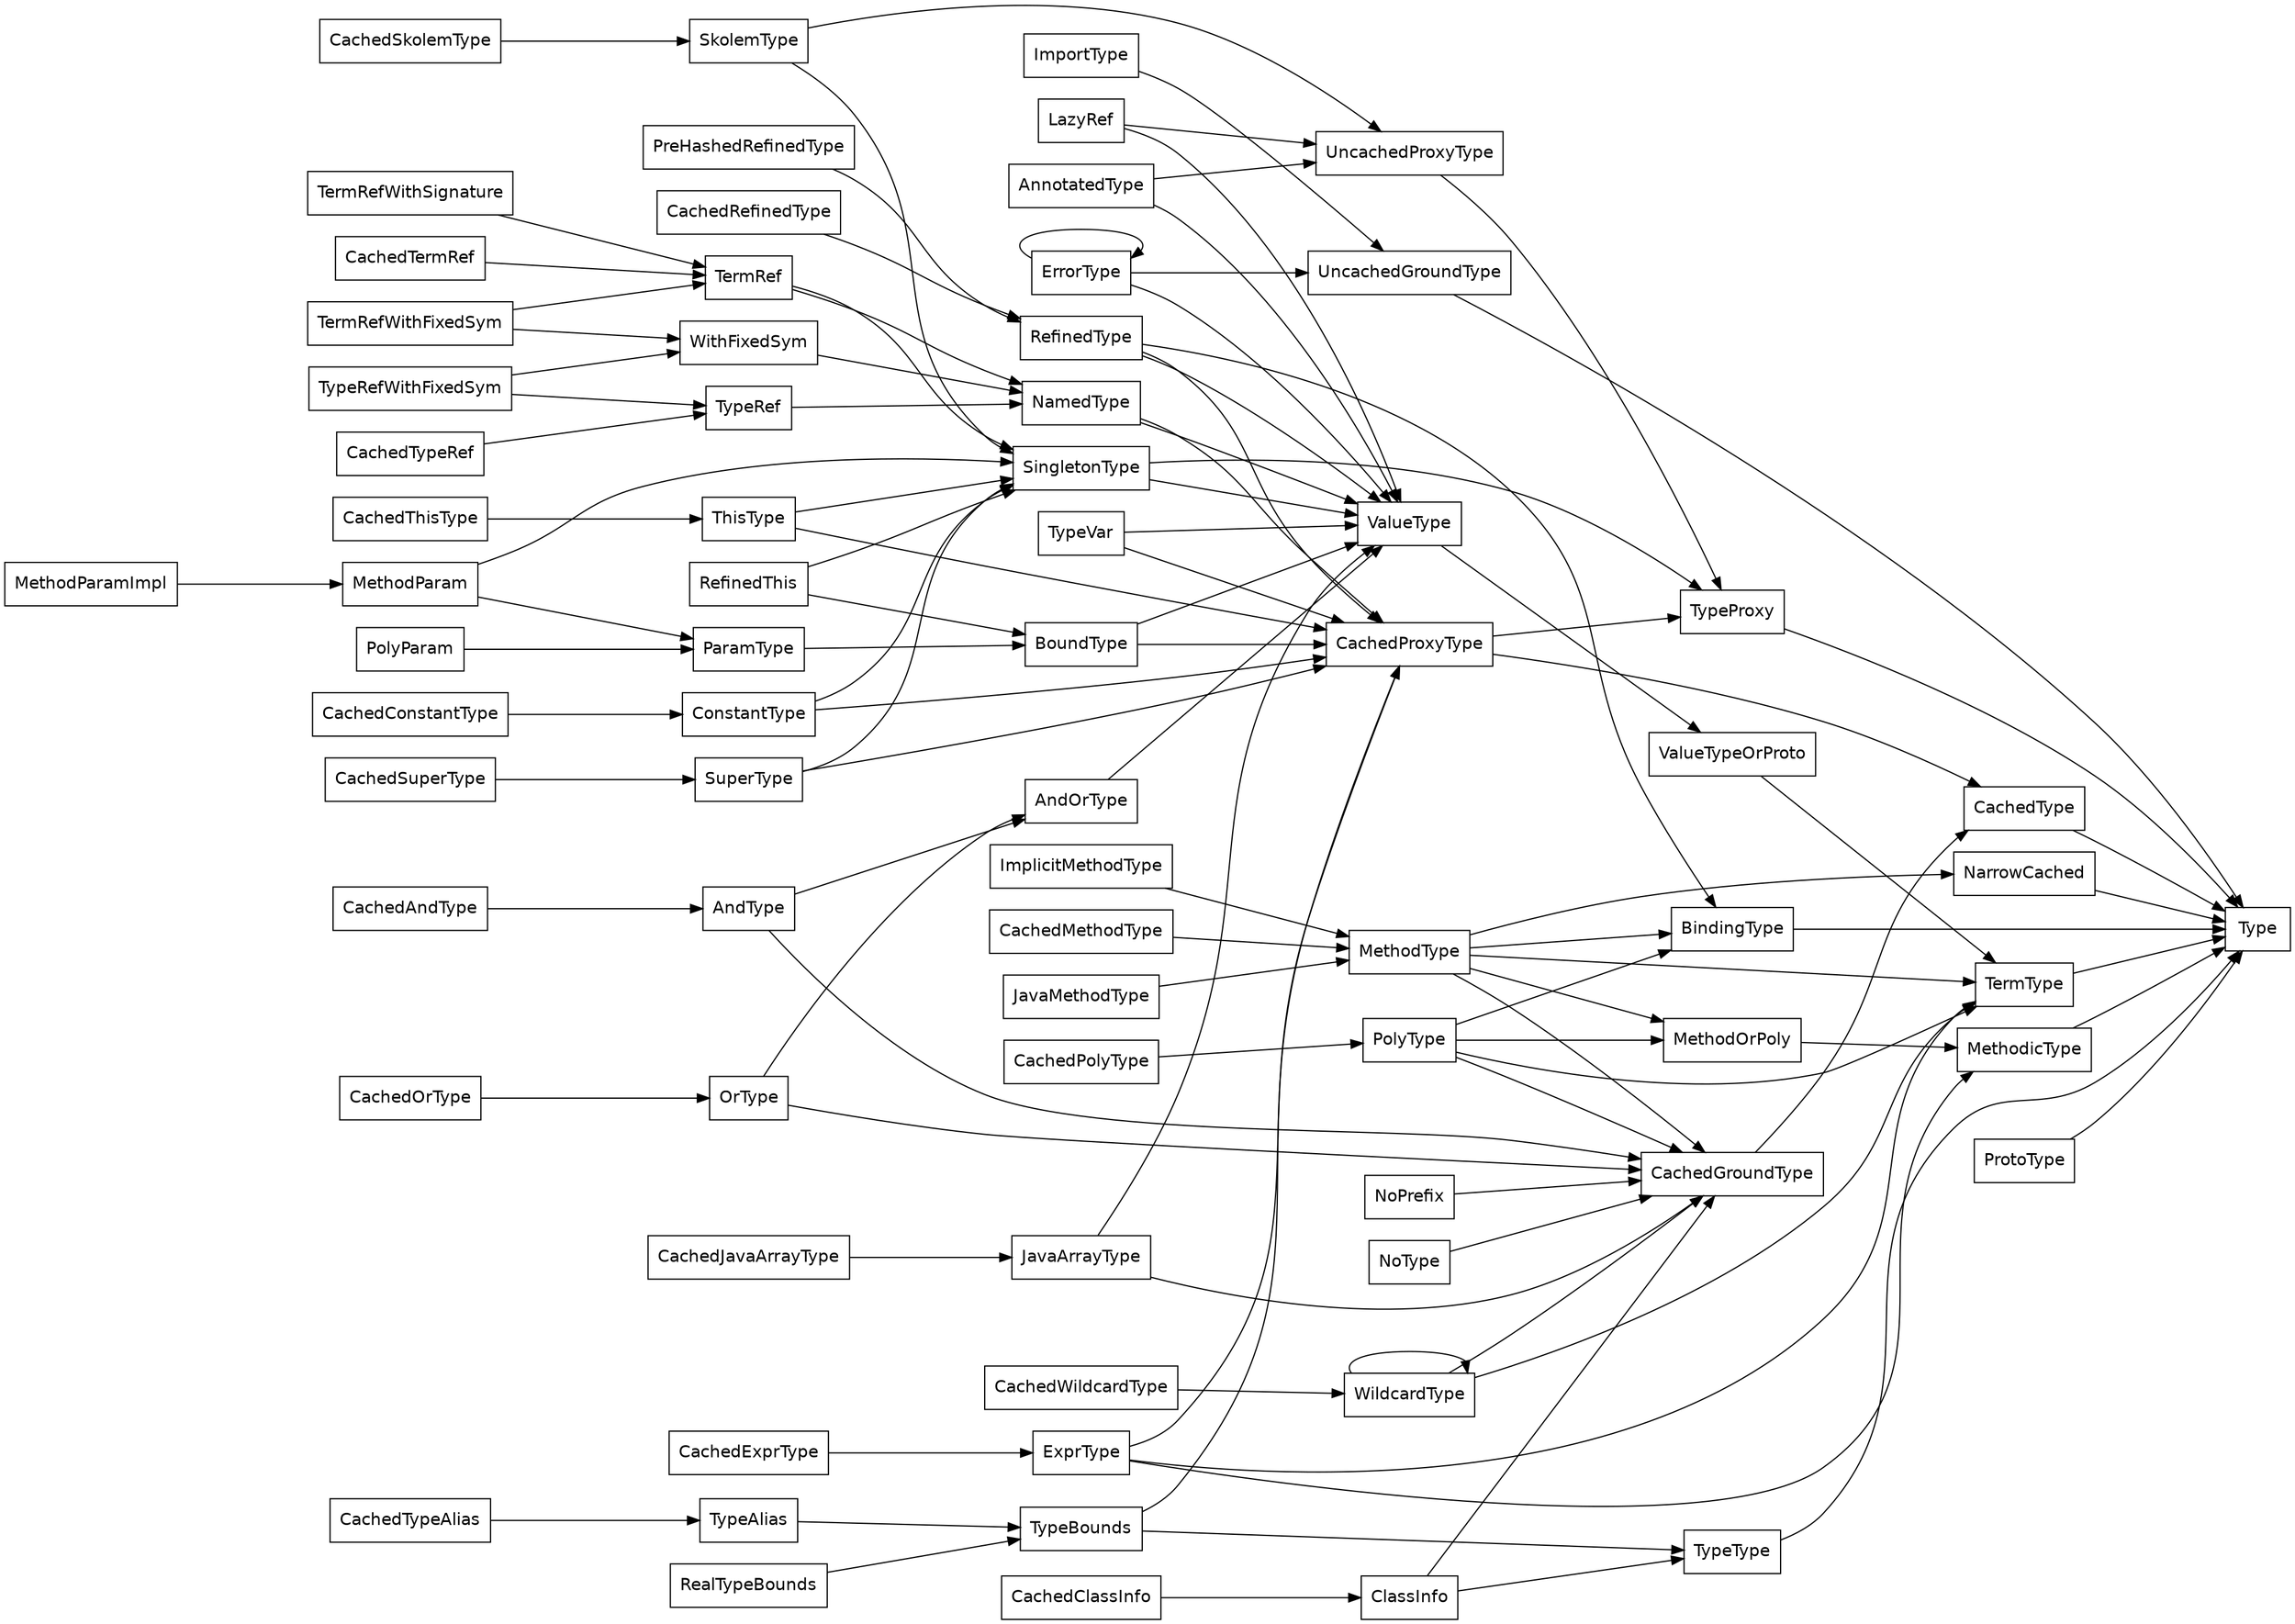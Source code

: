 digraph Type {
  rankdir = "LR"
  ranksep = "1.5"
  node [fontname = "Helvetica", shape = "box"]

  SingletonType -> { TypeProxy ValueType }
  TypeAlias -> { TypeBounds }
  OrType -> { CachedGroundType AndOrType }
  NoPrefix -> { CachedGroundType }
  CachedConstantType -> { ConstantType }
  ExprType -> { CachedProxyType TermType MethodicType }
  PolyParam -> { ParamType }
  BoundType -> { CachedProxyType ValueType }
  LazyRef -> { UncachedProxyType ValueType }
  JavaArrayType -> { CachedGroundType ValueType }
  ErrorType -> { UncachedGroundType ValueType }
  UncachedProxyType -> { TypeProxy }
  TermType -> { Type }
  PolyType -> { CachedGroundType BindingType TermType MethodOrPoly }
  CachedProxyType -> { TypeProxy CachedType }
  SuperType -> { CachedProxyType SingletonType }
  RefinedType -> { CachedProxyType BindingType ValueType }
  CachedTypeRef -> { TypeRef }
  ThisType -> { CachedProxyType SingletonType }
  TypeRefWithFixedSym -> { TypeRef WithFixedSym }
  TermRef -> { NamedType SingletonType }
  ProtoType -> { Type }
  ParamType -> { BoundType }
  NarrowCached -> { Type }
  TypeProxy -> { Type }
  UncachedGroundType -> { Type }
  TermRefWithSignature -> { TermRef }
  ConstantType -> { CachedProxyType SingletonType }
  TypeBounds -> { CachedProxyType TypeType }
  MethodParam -> { ParamType SingletonType }
  CachedAndType -> { AndType }
  CachedWildcardType -> { WildcardType }
  CachedTypeAlias -> { TypeAlias }
  RealTypeBounds -> { TypeBounds }
  MethodType -> { CachedGroundType BindingType TermType MethodOrPoly NarrowCached }
  JavaMethodType -> { MethodType }
  CachedGroundType -> { CachedType }
  MethodicType -> { Type }
  PreHashedRefinedType -> { RefinedType }
  ValueType -> { ValueTypeOrProto }
  CachedExprType -> { ExprType }
  CachedClassInfo -> { ClassInfo }
  CachedRefinedType -> { RefinedType }
  CachedSkolemType -> { SkolemType }
  MethodParamImpl -> { MethodParam }
  WildcardType -> { WildcardType }
  TypeRef -> { NamedType }
  WithFixedSym -> { NamedType }
  TypeVar -> { CachedProxyType ValueType }
  TermRefWithFixedSym -> { TermRef WithFixedSym }
  CachedType -> { Type }
  TypeType -> { Type }
  ImplicitMethodType -> { MethodType }
  WildcardType -> { CachedGroundType TermType }
  CachedSuperType -> { SuperType }
  AndType -> { CachedGroundType AndOrType }
  NoType -> { CachedGroundType }
  CachedPolyType -> { PolyType }
  MethodOrPoly -> { MethodicType }
  CachedThisType -> { ThisType }
  AndOrType -> { ValueType }
  ErrorType -> { ErrorType }
  CachedJavaArrayType -> { JavaArrayType }
  SkolemType -> { UncachedProxyType SingletonType }
  ImportType -> { UncachedGroundType }
  CachedTermRef -> { TermRef }
  BindingType -> { Type }
  CachedOrType -> { OrType }
  NamedType -> { CachedProxyType ValueType }
  RefinedThis -> { BoundType SingletonType }
  AnnotatedType -> { UncachedProxyType ValueType }
  ClassInfo -> { CachedGroundType TypeType }
  CachedMethodType -> { MethodType }
  ValueTypeOrProto -> { TermType }
}
